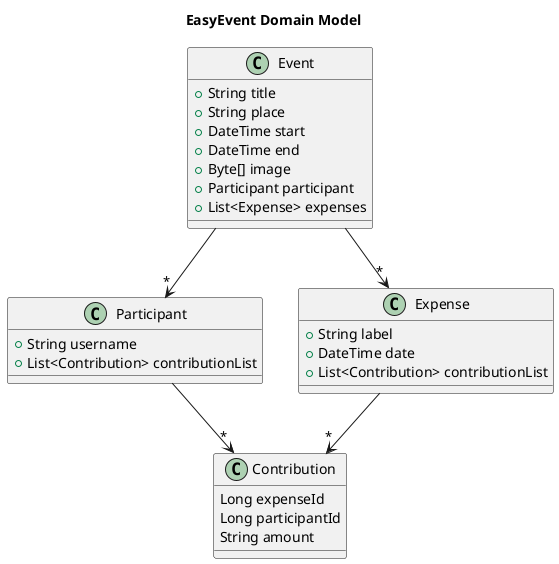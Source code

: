 @startuml

title EasyEvent Domain Model

class Event {
  + String title
  + String place
  + DateTime start
  + DateTime end
  + Byte[] image
  + Participant participant
  + List<Expense> expenses
}

class Participant {
  + String username
  + List<Contribution> contributionList
}

class Expense {
  + String label
  + DateTime date
  + List<Contribution> contributionList
}

class Contribution {
    Long expenseId
    Long participantId
    String amount
}

Event --> "*" Participant
Event --> "*" Expense

Participant --> "*" Contribution
Expense --> "*" Contribution

@enduml
